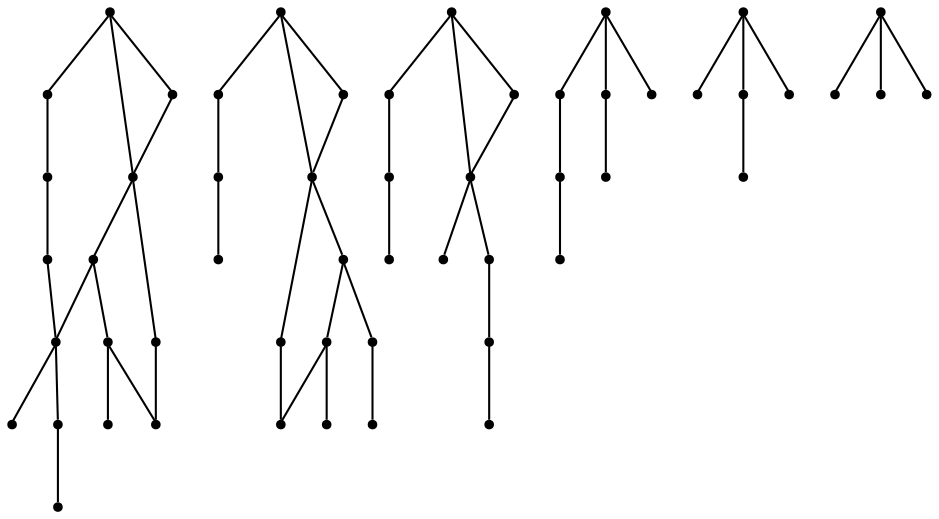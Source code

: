 graph {
  node [shape=point,comment="{\"directed\":false,\"doi\":\"10.1007/978-3-540-70904-6_35\",\"figure\":\"6\"}"]

  v0 [pos="1433.0165288880814,245.06253607479164"]
  v1 [pos="1342.9998228561046,267.56244706518873"]
  v2 [pos="1230.4788926235467,312.5625233591341"]
  v3 [pos="1388.0081758720928,312.5625233591341"]
  v4 [pos="1478.024945494186,335.062497927819"]
  v5 [pos="1297.9914380450582,357.56253607479164"]
  v6 [pos="1331.7477107558138,380.06244706518873"]
  v7 [pos="1320.4955986555233,402.56248521216145"]
  v8 [pos="1342.9998228561046,425.0625233591341"]
  v9 [pos="1230.4788926235465,447.562497927819"]
  v10 [pos="1331.7477107558138,470.06253607479164"]
  v11 [pos="1342.9998228561049,492.5624470651888"]
  v12 [pos="1331.7477107558138,515.0624852121614"]
  v13 [pos="1196.7226199127908,537.562523359134"]
  v14 [pos="1478.0249454941859,560.062497927819"]
  v15 [pos="1106.7058502906978,245.06253607479164"]
  v16 [pos="1016.6891124636628,267.56244706518873"]
  v17 [pos="904.1681822311047,312.5625233591341"]
  v18 [pos="1061.6974972747093,312.56252335913405"]
  v19 [pos="971.6807594476744,357.56253607479164"]
  v20 [pos="1005.4370639534884,380.06244706518873"]
  v21 [pos="994.1849200581395,402.56248521216145"]
  v22 [pos="1016.6891124636628,425.0625233591341"]
  v23 [pos="904.1681822311047,447.562497927819"]
  v24 [pos="1005.4370321584302,470.06253607479164"]
  v25 [pos="1016.6891124636628,492.5624470651888"]
  v26 [pos="1005.4370321584303,515.0624852121614"]
  v27 [pos="870.4118777252907,537.562523359134"]
  v28 [pos="780.3951716933141,245.06253607479164"]
  v29 [pos="690.37841796875,267.56244706518873"]
  v30 [pos="735.3867868822674,312.5625233591341"]
  v31 [pos="645.3700490552326,357.56253607479164"]
  v32 [pos="679.1263376635175,380.06244706518873"]
  v33 [pos="667.8742255632267,402.56248521216145"]
  v34 [pos="690.37841796875,425.0625233591341"]
  v35 [pos="679.1263376635175,470.06253607479164"]
  v36 [pos="690.37841796875,492.5624470651888"]
  v37 [pos="679.1263376635175,515.0624852121614"]
  v38 [pos="555.3532953306685,267.56244706518873"]
  v39 [pos="510.3449423146802,357.56253607479164"]
  v40 [pos="544.101199127907,380.06244706518873"]
  v41 [pos="532.8491188226744,402.56248521216145"]
  v42 [pos="555.3532953306685,425.0625233591341"]
  v43 [pos="544.101215025436,470.06253607479164"]
  v44 [pos="544.101215025436,515.0624852121614"]
  v45 [pos="420.32818859011627,267.56244706518873"]
  v46 [pos="409.0761082848837,380.06244706518873"]
  v47 [pos="397.82401208212207,402.56248521216145"]
  v48 [pos="420.32818859011627,425.0625233591341"]
  v49 [pos="409.07609238735466,470.06253607479164"]
  v50 [pos="296.5551780523256,380.06244706518873"]
  v51 [pos="285.3030818495639,402.56248521216145"]
  v52 [pos="307.8072583575581,425.0625233591341"]
  v53 [pos="296.5551621547965,470.06253607479164"]

  v50 -- v51 [id="-2",pos="296.5551780523256,380.06244706518873 285.3030818495639,402.56248521216145 285.3030818495639,402.56248521216145 285.3030818495639,402.56248521216145"]
  v50 -- v53 [id="-3",pos="296.5551780523256,380.06244706518873 296.5551621547965,470.06253607479164 296.5551621547965,470.06253607479164 296.5551621547965,470.06253607479164"]
  v50 -- v52 [id="-4",pos="296.5551780523256,380.06244706518873 307.8072583575581,425.0625233591341 307.8072583575581,425.0625233591341 307.8072583575581,425.0625233591341"]
  v3 -- v2 [id="-11",pos="1388.0081758720928,312.5625233591341 1230.4788926235467,312.5625233591341 1230.4788926235467,312.5625233591341 1230.4788926235467,312.5625233591341"]
  v46 -- v49 [id="-24",pos="409.0761082848837,380.06244706518873 409.07609238735466,470.06253607479164 409.07609238735466,470.06253607479164 409.07609238735466,470.06253607479164"]
  v46 -- v48 [id="-25",pos="409.0761082848837,380.06244706518873 420.32818859011627,425.0625233591341 420.32818859011627,425.0625233591341 420.32818859011627,425.0625233591341"]
  v46 -- v47 [id="-26",pos="409.0761082848837,380.06244706518873 397.82401208212207,402.56248521216145 397.82401208212207,402.56248521216145 397.82401208212207,402.56248521216145"]
  v48 -- v45 [id="-27",pos="420.32818859011627,425.0625233591341 420.32818859011627,267.56244706518873 420.32818859011627,267.56244706518873 420.32818859011627,267.56244706518873"]
  v39 -- v44 [id="-48",pos="510.3449423146802,357.56253607479164 544.101215025436,515.0624852121614 544.101215025436,515.0624852121614 544.101215025436,515.0624852121614"]
  v41 -- v39 [id="-49",pos="532.8491188226744,402.56248521216145 510.3449423146802,357.56253607479164 510.3449423146802,357.56253607479164 510.3449423146802,357.56253607479164"]
  v40 -- v41 [id="-50",pos="544.101199127907,380.06244706518873 532.8491188226744,402.56248521216145 532.8491188226744,402.56248521216145 532.8491188226744,402.56248521216145"]
  v40 -- v42 [id="-51",pos="544.101199127907,380.06244706518873 555.3532953306685,425.0625233591341 555.3532953306685,425.0625233591341 555.3532953306685,425.0625233591341"]
  v40 -- v43 [id="-52",pos="544.101199127907,380.06244706518873 544.101215025436,470.06253607479164 544.101215025436,470.06253607479164 544.101215025436,470.06253607479164"]
  v42 -- v38 [id="-53",pos="555.3532953306685,425.0625233591341 555.3532953306685,267.56244706518873 555.3532953306685,267.56244706518873 555.3532953306685,267.56244706518873"]
  v4 -- v14 [id="-75",pos="1478.024945494186,335.062497927819 1478.0249454941859,560.062497927819 1478.0249454941859,560.062497927819 1478.0249454941859,560.062497927819"]
  v31 -- v37 [id="-76",pos="645.3700490552326,357.56253607479164 679.1263376635175,515.0624852121614 679.1263376635175,515.0624852121614 679.1263376635175,515.0624852121614"]
  v33 -- v31 [id="-77",pos="667.8742255632267,402.56248521216145 645.3700490552326,357.56253607479164 645.3700490552326,357.56253607479164 645.3700490552326,357.56253607479164"]
  v35 -- v34 [id="-78",pos="679.1263376635175,470.06253607479164 690.37841796875,425.0625233591341 690.37841796875,425.0625233591341 690.37841796875,425.0625233591341"]
  v34 -- v30 [id="-79",pos="690.37841796875,425.0625233591341 735.3867868822674,312.5625233591341 735.3867868822674,312.5625233591341 735.3867868822674,312.5625233591341"]
  v32 -- v35 [id="-80",pos="679.1263376635175,380.06244706518873 679.1263376635175,470.06253607479164 679.1263376635175,470.06253607479164 679.1263376635175,470.06253607479164"]
  v32 -- v33 [id="-81",pos="679.1263376635175,380.06244706518873 667.8742255632267,402.56248521216145 667.8742255632267,402.56248521216145 667.8742255632267,402.56248521216145"]
  v32 -- v34 [id="-82",pos="679.1263376635175,380.06244706518873 690.37841796875,425.0625233591341 690.37841796875,425.0625233591341 690.37841796875,425.0625233591341"]
  v36 -- v28 [id="-83",pos="690.37841796875,492.5624470651888 780.3951716933141,245.06253607479164 780.3951716933141,245.06253607479164 780.3951716933141,245.06253607479164"]
  v34 -- v29 [id="-84",pos="690.37841796875,425.0625233591341 690.37841796875,267.56244706518873 690.37841796875,267.56244706518873 690.37841796875,267.56244706518873"]
  v30 -- v36 [id="-85",pos="735.3867868822674,312.5625233591341 690.37841796875,492.5624470651888 690.37841796875,492.5624470651888 690.37841796875,492.5624470651888"]
  v3 -- v11 [id="-86",pos="1388.0081758720928,312.5625233591341 1342.9998228561049,492.5624470651888 1342.9998228561049,492.5624470651888 1342.9998228561049,492.5624470651888"]
  v1 -- v9 [id="-87",pos="1342.9998228561046,267.56244706518873 1230.4788926235465,447.562497927819 1230.4788926235465,447.562497927819 1230.4788926235465,447.562497927819"]
  v8 -- v1 [id="-94",pos="1342.9998228561046,425.0625233591341 1342.9998228561046,267.56244706518873 1342.9998228561046,267.56244706518873 1342.9998228561046,267.56244706518873"]
  v11 -- v0 [id="-103",pos="1342.9998228561049,492.5624470651888 1433.0165288880814,245.06253607479164 1433.0165288880814,245.06253607479164 1433.0165288880814,245.06253607479164"]
  v6 -- v7 [id="-106",pos="1331.7477107558138,380.06244706518873 1320.4955986555233,402.56248521216145 1320.4955986555233,402.56248521216145 1320.4955986555233,402.56248521216145"]
  v17 -- v23 [id="-111",pos="904.1681822311047,312.5625233591341 904.1681822311047,447.562497927819 904.1681822311047,447.562497927819 904.1681822311047,447.562497927819"]
  v17 -- v27 [id="-112",pos="904.1681822311047,312.5625233591341 870.4118777252907,537.562523359134 870.4118777252907,537.562523359134 870.4118777252907,537.562523359134"]
  v19 -- v26 [id="-113",pos="971.6807594476744,357.56253607479164 1005.4370321584303,515.0624852121614 1005.4370321584303,515.0624852121614 1005.4370321584303,515.0624852121614"]
  v21 -- v19 [id="-114",pos="994.1849200581395,402.56248521216145 971.6807594476744,357.56253607479164 971.6807594476744,357.56253607479164 971.6807594476744,357.56253607479164"]
  v24 -- v22 [id="-115",pos="1005.4370321584302,470.06253607479164 1016.6891124636628,425.0625233591341 1016.6891124636628,425.0625233591341 1016.6891124636628,425.0625233591341"]
  v22 -- v18 [id="-116",pos="1016.6891124636628,425.0625233591341 1061.6974972747093,312.56252335913405 1061.6974972747093,312.56252335913405 1061.6974972747093,312.56252335913405"]
  v20 -- v22 [id="-117",pos="1005.4370639534884,380.06244706518873 1016.6891124636628,425.0625233591341 1016.6891124636628,425.0625233591341 1016.6891124636628,425.0625233591341"]
  v20 -- v24 [id="-118",pos="1005.4370639534884,380.06244706518873 1005.4370321584302,470.06253607479164 1005.4370321584302,470.06253607479164 1005.4370321584302,470.06253607479164"]
  v20 -- v21 [id="-119",pos="1005.4370639534884,380.06244706518873 994.1849200581395,402.56248521216145 994.1849200581395,402.56248521216145 994.1849200581395,402.56248521216145"]
  v25 -- v15 [id="-120",pos="1016.6891124636628,492.5624470651888 1106.7058502906978,245.06253607479164 1106.7058502906978,245.06253607479164 1106.7058502906978,245.06253607479164"]
  v22 -- v16 [id="-121",pos="1016.6891124636628,425.0625233591341 1016.6891124636628,267.56244706518873 1016.6891124636628,267.56244706518873 1016.6891124636628,267.56244706518873"]
  v16 -- v23 [id="-122",pos="1016.6891124636628,267.56244706518873 904.1681822311047,447.562497927819 904.1681822311047,447.562497927819 904.1681822311047,447.562497927819"]
  v18 -- v25 [id="-123",pos="1061.6974972747093,312.56252335913405 1016.6891124636628,492.5624470651888 1016.6891124636628,492.5624470651888 1016.6891124636628,492.5624470651888"]
  v6 -- v10 [id="-124",pos="1331.7477107558138,380.06244706518873 1331.7477107558138,470.06253607479164 1331.7477107558138,470.06253607479164 1331.7477107558138,470.06253607479164"]
  v6 -- v8 [id="-143",pos="1331.7477107558138,380.06244706518873 1342.9998228561046,425.0625233591341 1342.9998228561046,425.0625233591341 1342.9998228561046,425.0625233591341"]
  v18 -- v17 [id="-145",pos="1061.6974972747093,312.56252335913405 904.1681822311047,312.5625233591341 904.1681822311047,312.5625233591341 904.1681822311047,312.5625233591341"]
  v8 -- v3 [id="-147",pos="1342.9998228561046,425.0625233591341 1388.0081758720928,312.5625233591341 1388.0081758720928,312.5625233591341 1388.0081758720928,312.5625233591341"]
  v2 -- v13 [id="-152",pos="1230.4788926235467,312.5625233591341 1196.7226199127908,537.562523359134 1196.7226199127908,537.562523359134 1196.7226199127908,537.562523359134"]
  v2 -- v9 [id="-153",pos="1230.4788926235467,312.5625233591341 1230.4788926235465,447.562497927819 1230.4788926235465,447.562497927819 1230.4788926235465,447.562497927819"]
  v5 -- v12 [id="-154",pos="1297.9914380450582,357.56253607479164 1331.7477107558138,515.0624852121614 1331.7477107558138,515.0624852121614 1331.7477107558138,515.0624852121614"]
  v7 -- v5 [id="-155",pos="1320.4955986555233,402.56248521216145 1297.9914380450582,357.56253607479164 1297.9914380450582,357.56253607479164 1297.9914380450582,357.56253607479164"]
  v12 -- v11 [id="-156",pos="1331.7477107558138,515.0624852121614 1342.9998228561049,492.5624470651888 1342.9998228561049,492.5624470651888 1342.9998228561049,492.5624470651888"]
  v11 -- v4 [id="-157",pos="1342.9998228561049,492.5624470651888 1478.024945494186,335.062497927819 1478.024945494186,335.062497927819 1478.024945494186,335.062497927819"]
  v10 -- v8 [id="-158",pos="1331.7477107558138,470.06253607479164 1342.9998228561046,425.0625233591341 1342.9998228561046,425.0625233591341 1342.9998228561046,425.0625233591341"]
}
